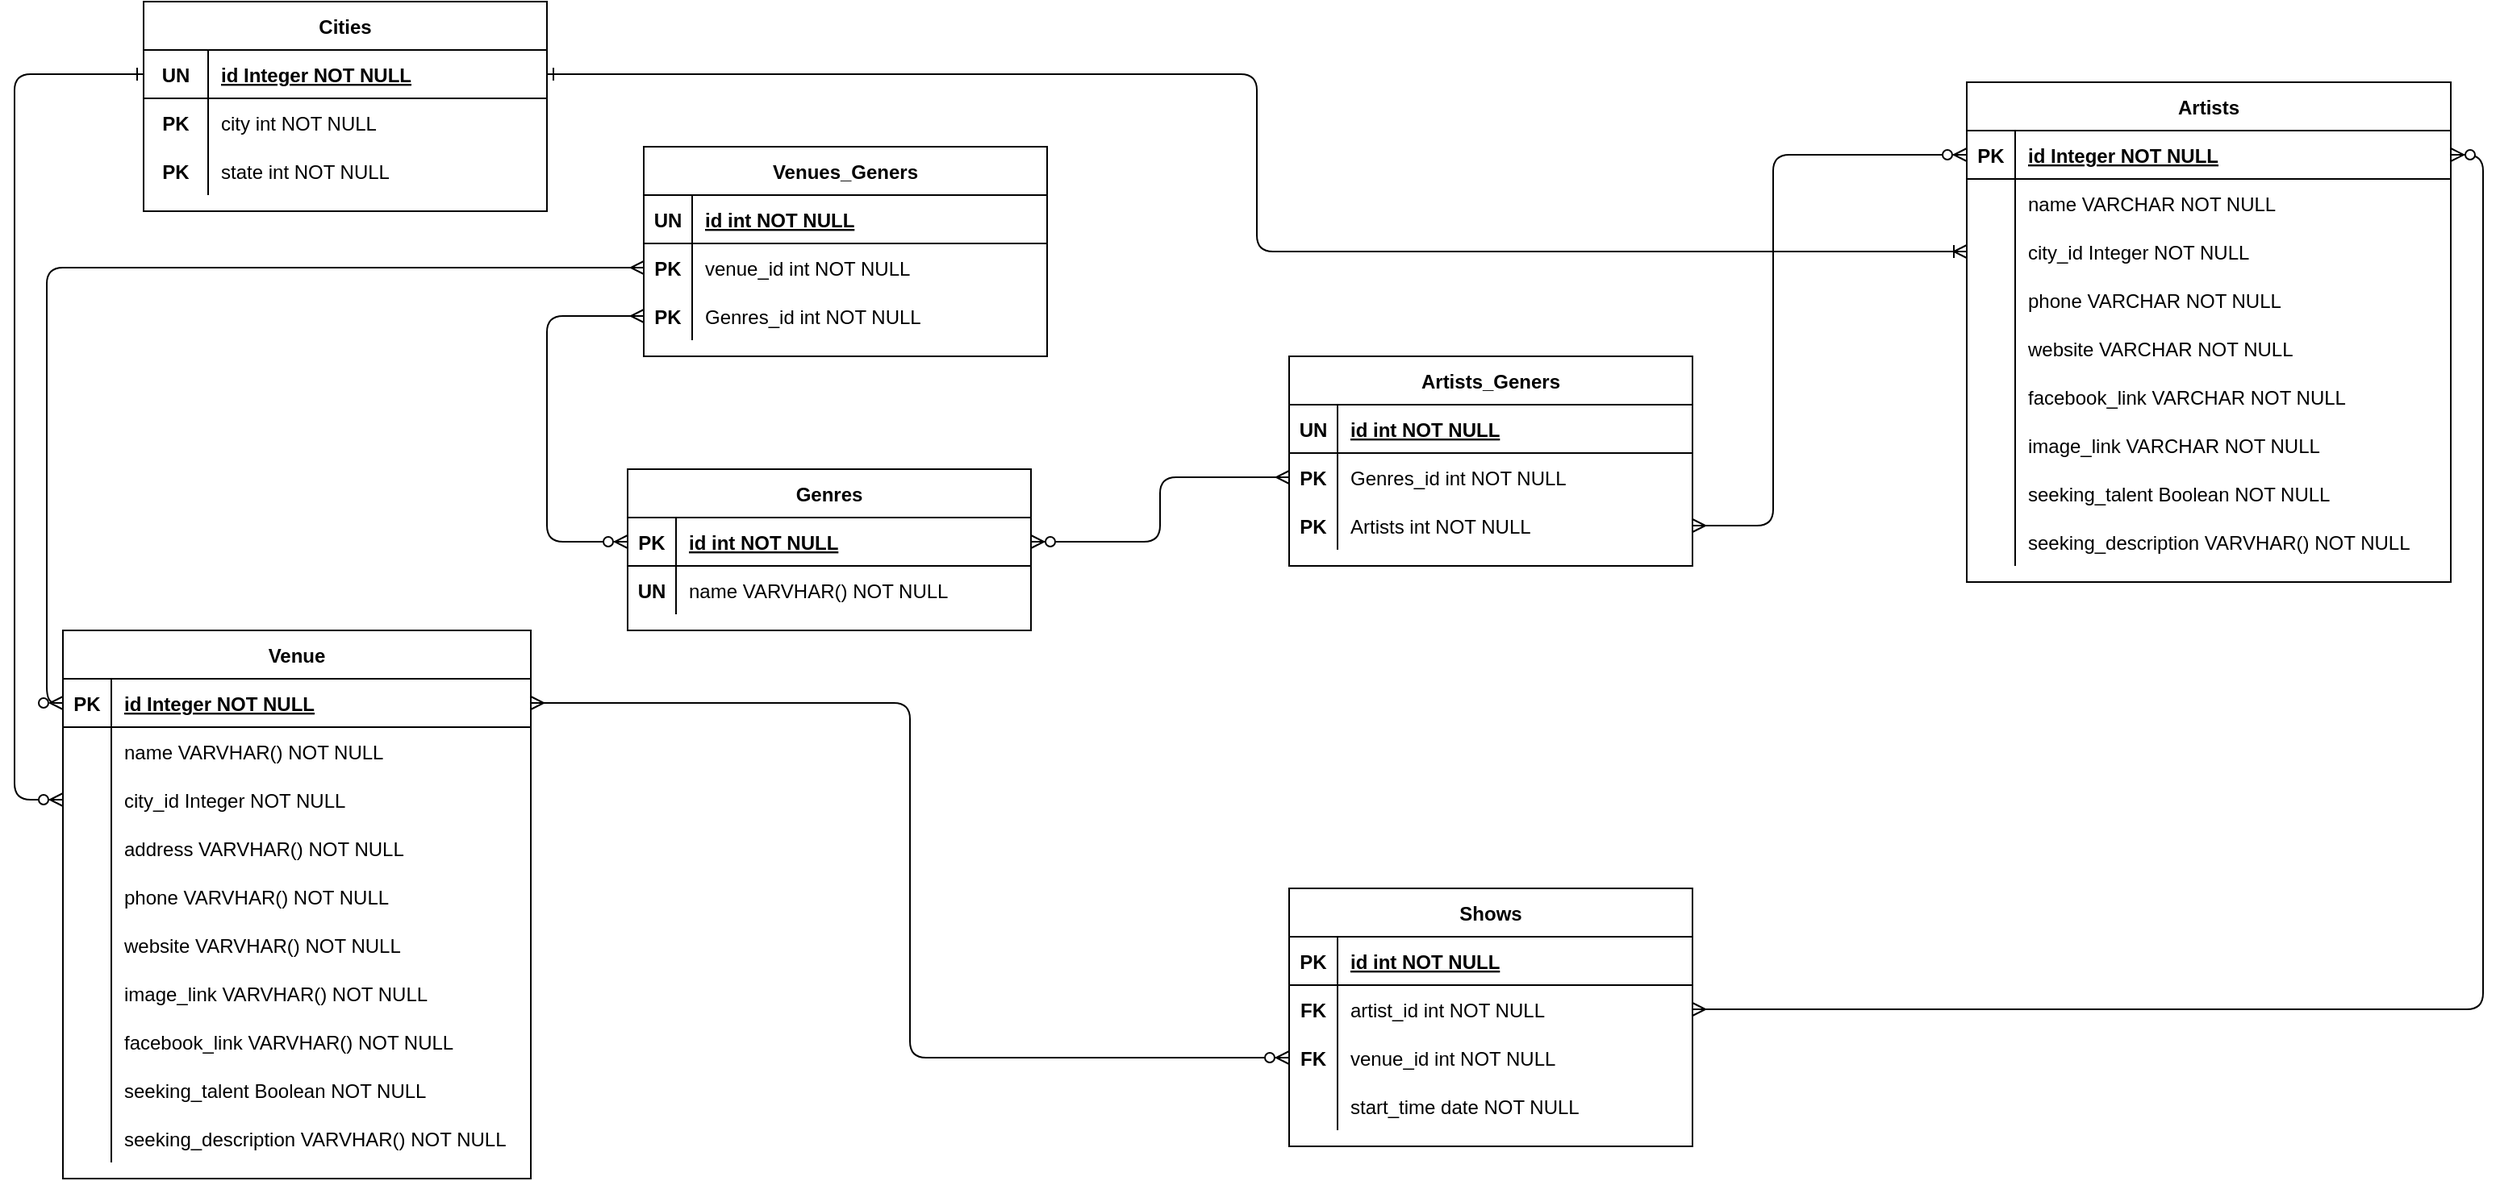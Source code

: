 <mxfile version="14.2.9" type="github">
  <diagram id="R2lEEEUBdFMjLlhIrx00" name="Page-1">
    <mxGraphModel dx="1409" dy="1944" grid="1" gridSize="10" guides="1" tooltips="1" connect="1" arrows="1" fold="1" page="1" pageScale="1" pageWidth="850" pageHeight="1100" math="0" shadow="0" extFonts="Permanent Marker^https://fonts.googleapis.com/css?family=Permanent+Marker">
      <root>
        <mxCell id="0" />
        <mxCell id="1" parent="0" />
        <mxCell id="C-vyLk0tnHw3VtMMgP7b-2" value="Genres" style="shape=table;startSize=30;container=1;collapsible=1;childLayout=tableLayout;fixedRows=1;rowLines=0;fontStyle=1;align=center;resizeLast=1;" parent="1" vertex="1">
          <mxGeometry x="460" y="140" width="250" height="100" as="geometry" />
        </mxCell>
        <mxCell id="C-vyLk0tnHw3VtMMgP7b-3" value="" style="shape=partialRectangle;collapsible=0;dropTarget=0;pointerEvents=0;fillColor=none;points=[[0,0.5],[1,0.5]];portConstraint=eastwest;top=0;left=0;right=0;bottom=1;" parent="C-vyLk0tnHw3VtMMgP7b-2" vertex="1">
          <mxGeometry y="30" width="250" height="30" as="geometry" />
        </mxCell>
        <mxCell id="C-vyLk0tnHw3VtMMgP7b-4" value="PK" style="shape=partialRectangle;overflow=hidden;connectable=0;fillColor=none;top=0;left=0;bottom=0;right=0;fontStyle=1;" parent="C-vyLk0tnHw3VtMMgP7b-3" vertex="1">
          <mxGeometry width="30" height="30" as="geometry" />
        </mxCell>
        <mxCell id="C-vyLk0tnHw3VtMMgP7b-5" value="id int NOT NULL " style="shape=partialRectangle;overflow=hidden;connectable=0;fillColor=none;top=0;left=0;bottom=0;right=0;align=left;spacingLeft=6;fontStyle=5;" parent="C-vyLk0tnHw3VtMMgP7b-3" vertex="1">
          <mxGeometry x="30" width="220" height="30" as="geometry" />
        </mxCell>
        <mxCell id="C-vyLk0tnHw3VtMMgP7b-6" value="" style="shape=partialRectangle;collapsible=0;dropTarget=0;pointerEvents=0;fillColor=none;points=[[0,0.5],[1,0.5]];portConstraint=eastwest;top=0;left=0;right=0;bottom=0;" parent="C-vyLk0tnHw3VtMMgP7b-2" vertex="1">
          <mxGeometry y="60" width="250" height="30" as="geometry" />
        </mxCell>
        <mxCell id="C-vyLk0tnHw3VtMMgP7b-7" value="UN" style="shape=partialRectangle;overflow=hidden;connectable=0;fillColor=none;top=0;left=0;bottom=0;right=0;fontStyle=1" parent="C-vyLk0tnHw3VtMMgP7b-6" vertex="1">
          <mxGeometry width="30" height="30" as="geometry" />
        </mxCell>
        <mxCell id="C-vyLk0tnHw3VtMMgP7b-8" value="name VARVHAR() NOT NULL" style="shape=partialRectangle;overflow=hidden;connectable=0;fillColor=none;top=0;left=0;bottom=0;right=0;align=left;spacingLeft=6;" parent="C-vyLk0tnHw3VtMMgP7b-6" vertex="1">
          <mxGeometry x="30" width="220" height="30" as="geometry" />
        </mxCell>
        <mxCell id="C-vyLk0tnHw3VtMMgP7b-13" value="Shows" style="shape=table;startSize=30;container=1;collapsible=1;childLayout=tableLayout;fixedRows=1;rowLines=0;fontStyle=1;align=center;resizeLast=1;" parent="1" vertex="1">
          <mxGeometry x="870" y="400" width="250" height="160" as="geometry" />
        </mxCell>
        <mxCell id="C-vyLk0tnHw3VtMMgP7b-14" value="" style="shape=partialRectangle;collapsible=0;dropTarget=0;pointerEvents=0;fillColor=none;points=[[0,0.5],[1,0.5]];portConstraint=eastwest;top=0;left=0;right=0;bottom=1;" parent="C-vyLk0tnHw3VtMMgP7b-13" vertex="1">
          <mxGeometry y="30" width="250" height="30" as="geometry" />
        </mxCell>
        <mxCell id="C-vyLk0tnHw3VtMMgP7b-15" value="PK" style="shape=partialRectangle;overflow=hidden;connectable=0;fillColor=none;top=0;left=0;bottom=0;right=0;fontStyle=1;" parent="C-vyLk0tnHw3VtMMgP7b-14" vertex="1">
          <mxGeometry width="30" height="30" as="geometry" />
        </mxCell>
        <mxCell id="C-vyLk0tnHw3VtMMgP7b-16" value="id int NOT NULL " style="shape=partialRectangle;overflow=hidden;connectable=0;fillColor=none;top=0;left=0;bottom=0;right=0;align=left;spacingLeft=6;fontStyle=5;" parent="C-vyLk0tnHw3VtMMgP7b-14" vertex="1">
          <mxGeometry x="30" width="220" height="30" as="geometry" />
        </mxCell>
        <mxCell id="C-vyLk0tnHw3VtMMgP7b-17" value="" style="shape=partialRectangle;collapsible=0;dropTarget=0;pointerEvents=0;fillColor=none;points=[[0,0.5],[1,0.5]];portConstraint=eastwest;top=0;left=0;right=0;bottom=0;" parent="C-vyLk0tnHw3VtMMgP7b-13" vertex="1">
          <mxGeometry y="60" width="250" height="30" as="geometry" />
        </mxCell>
        <mxCell id="C-vyLk0tnHw3VtMMgP7b-18" value="FK" style="shape=partialRectangle;overflow=hidden;connectable=0;fillColor=none;top=0;left=0;bottom=0;right=0;fontStyle=1" parent="C-vyLk0tnHw3VtMMgP7b-17" vertex="1">
          <mxGeometry width="30" height="30" as="geometry" />
        </mxCell>
        <mxCell id="C-vyLk0tnHw3VtMMgP7b-19" value="artist_id int NOT NULL" style="shape=partialRectangle;overflow=hidden;connectable=0;fillColor=none;top=0;left=0;bottom=0;right=0;align=left;spacingLeft=6;" parent="C-vyLk0tnHw3VtMMgP7b-17" vertex="1">
          <mxGeometry x="30" width="220" height="30" as="geometry" />
        </mxCell>
        <mxCell id="C-vyLk0tnHw3VtMMgP7b-20" value="" style="shape=partialRectangle;collapsible=0;dropTarget=0;pointerEvents=0;fillColor=none;points=[[0,0.5],[1,0.5]];portConstraint=eastwest;top=0;left=0;right=0;bottom=0;" parent="C-vyLk0tnHw3VtMMgP7b-13" vertex="1">
          <mxGeometry y="90" width="250" height="30" as="geometry" />
        </mxCell>
        <mxCell id="C-vyLk0tnHw3VtMMgP7b-21" value="FK" style="shape=partialRectangle;overflow=hidden;connectable=0;fillColor=none;top=0;left=0;bottom=0;right=0;fontStyle=1" parent="C-vyLk0tnHw3VtMMgP7b-20" vertex="1">
          <mxGeometry width="30" height="30" as="geometry" />
        </mxCell>
        <mxCell id="C-vyLk0tnHw3VtMMgP7b-22" value="venue_id int NOT NULL" style="shape=partialRectangle;overflow=hidden;connectable=0;fillColor=none;top=0;left=0;bottom=0;right=0;align=left;spacingLeft=6;" parent="C-vyLk0tnHw3VtMMgP7b-20" vertex="1">
          <mxGeometry x="30" width="220" height="30" as="geometry" />
        </mxCell>
        <mxCell id="kt-wemDMzhkv7Ol8r1fz-83" value="" style="shape=partialRectangle;collapsible=0;dropTarget=0;pointerEvents=0;fillColor=none;points=[[0,0.5],[1,0.5]];portConstraint=eastwest;top=0;left=0;right=0;bottom=0;" parent="C-vyLk0tnHw3VtMMgP7b-13" vertex="1">
          <mxGeometry y="120" width="250" height="30" as="geometry" />
        </mxCell>
        <mxCell id="kt-wemDMzhkv7Ol8r1fz-84" value="" style="shape=partialRectangle;overflow=hidden;connectable=0;fillColor=none;top=0;left=0;bottom=0;right=0;" parent="kt-wemDMzhkv7Ol8r1fz-83" vertex="1">
          <mxGeometry width="30" height="30" as="geometry" />
        </mxCell>
        <mxCell id="kt-wemDMzhkv7Ol8r1fz-85" value="start_time date NOT NULL" style="shape=partialRectangle;overflow=hidden;connectable=0;fillColor=none;top=0;left=0;bottom=0;right=0;align=left;spacingLeft=6;" parent="kt-wemDMzhkv7Ol8r1fz-83" vertex="1">
          <mxGeometry x="30" width="220" height="30" as="geometry" />
        </mxCell>
        <mxCell id="C-vyLk0tnHw3VtMMgP7b-23" value="Venue" style="shape=table;startSize=30;container=1;collapsible=1;childLayout=tableLayout;fixedRows=1;rowLines=0;fontStyle=1;align=center;resizeLast=1;" parent="1" vertex="1">
          <mxGeometry x="110" y="240" width="290" height="340" as="geometry" />
        </mxCell>
        <mxCell id="C-vyLk0tnHw3VtMMgP7b-24" value="" style="shape=partialRectangle;collapsible=0;dropTarget=0;pointerEvents=0;fillColor=none;points=[[0,0.5],[1,0.5]];portConstraint=eastwest;top=0;left=0;right=0;bottom=1;" parent="C-vyLk0tnHw3VtMMgP7b-23" vertex="1">
          <mxGeometry y="30" width="290" height="30" as="geometry" />
        </mxCell>
        <mxCell id="C-vyLk0tnHw3VtMMgP7b-25" value="PK" style="shape=partialRectangle;overflow=hidden;connectable=0;fillColor=none;top=0;left=0;bottom=0;right=0;fontStyle=1;" parent="C-vyLk0tnHw3VtMMgP7b-24" vertex="1">
          <mxGeometry width="30" height="30" as="geometry" />
        </mxCell>
        <mxCell id="C-vyLk0tnHw3VtMMgP7b-26" value="id Integer NOT NULL" style="shape=partialRectangle;overflow=hidden;connectable=0;fillColor=none;top=0;left=0;bottom=0;right=0;align=left;spacingLeft=6;fontStyle=5;" parent="C-vyLk0tnHw3VtMMgP7b-24" vertex="1">
          <mxGeometry x="30" width="260" height="30" as="geometry" />
        </mxCell>
        <mxCell id="C-vyLk0tnHw3VtMMgP7b-27" value="" style="shape=partialRectangle;collapsible=0;dropTarget=0;pointerEvents=0;fillColor=none;points=[[0,0.5],[1,0.5]];portConstraint=eastwest;top=0;left=0;right=0;bottom=0;" parent="C-vyLk0tnHw3VtMMgP7b-23" vertex="1">
          <mxGeometry y="60" width="290" height="30" as="geometry" />
        </mxCell>
        <mxCell id="C-vyLk0tnHw3VtMMgP7b-28" value="" style="shape=partialRectangle;overflow=hidden;connectable=0;fillColor=none;top=0;left=0;bottom=0;right=0;" parent="C-vyLk0tnHw3VtMMgP7b-27" vertex="1">
          <mxGeometry width="30" height="30" as="geometry" />
        </mxCell>
        <mxCell id="C-vyLk0tnHw3VtMMgP7b-29" value="name VARVHAR() NOT NULL" style="shape=partialRectangle;overflow=hidden;connectable=0;fillColor=none;top=0;left=0;bottom=0;right=0;align=left;spacingLeft=6;" parent="C-vyLk0tnHw3VtMMgP7b-27" vertex="1">
          <mxGeometry x="30" width="260" height="30" as="geometry" />
        </mxCell>
        <mxCell id="mvlhE45lZacuPsHx_UfC-8" value="" style="shape=partialRectangle;collapsible=0;dropTarget=0;pointerEvents=0;fillColor=none;points=[[0,0.5],[1,0.5]];portConstraint=eastwest;top=0;left=0;right=0;bottom=0;" parent="C-vyLk0tnHw3VtMMgP7b-23" vertex="1">
          <mxGeometry y="90" width="290" height="30" as="geometry" />
        </mxCell>
        <mxCell id="mvlhE45lZacuPsHx_UfC-9" value="" style="shape=partialRectangle;overflow=hidden;connectable=0;fillColor=none;top=0;left=0;bottom=0;right=0;" parent="mvlhE45lZacuPsHx_UfC-8" vertex="1">
          <mxGeometry width="30" height="30" as="geometry" />
        </mxCell>
        <mxCell id="mvlhE45lZacuPsHx_UfC-10" value="city_id Integer NOT NULL" style="shape=partialRectangle;overflow=hidden;connectable=0;fillColor=none;top=0;left=0;bottom=0;right=0;align=left;spacingLeft=6;fontStyle=0" parent="mvlhE45lZacuPsHx_UfC-8" vertex="1">
          <mxGeometry x="30" width="260" height="30" as="geometry" />
        </mxCell>
        <mxCell id="mvlhE45lZacuPsHx_UfC-14" value="" style="shape=partialRectangle;collapsible=0;dropTarget=0;pointerEvents=0;fillColor=none;points=[[0,0.5],[1,0.5]];portConstraint=eastwest;top=0;left=0;right=0;bottom=0;" parent="C-vyLk0tnHw3VtMMgP7b-23" vertex="1">
          <mxGeometry y="120" width="290" height="30" as="geometry" />
        </mxCell>
        <mxCell id="mvlhE45lZacuPsHx_UfC-15" value="" style="shape=partialRectangle;overflow=hidden;connectable=0;fillColor=none;top=0;left=0;bottom=0;right=0;" parent="mvlhE45lZacuPsHx_UfC-14" vertex="1">
          <mxGeometry width="30" height="30" as="geometry" />
        </mxCell>
        <mxCell id="mvlhE45lZacuPsHx_UfC-16" value="address VARVHAR() NOT NULL" style="shape=partialRectangle;overflow=hidden;connectable=0;fillColor=none;top=0;left=0;bottom=0;right=0;align=left;spacingLeft=6;" parent="mvlhE45lZacuPsHx_UfC-14" vertex="1">
          <mxGeometry x="30" width="260" height="30" as="geometry" />
        </mxCell>
        <mxCell id="mvlhE45lZacuPsHx_UfC-17" value="" style="shape=partialRectangle;collapsible=0;dropTarget=0;pointerEvents=0;fillColor=none;points=[[0,0.5],[1,0.5]];portConstraint=eastwest;top=0;left=0;right=0;bottom=0;" parent="C-vyLk0tnHw3VtMMgP7b-23" vertex="1">
          <mxGeometry y="150" width="290" height="30" as="geometry" />
        </mxCell>
        <mxCell id="mvlhE45lZacuPsHx_UfC-18" value="" style="shape=partialRectangle;overflow=hidden;connectable=0;fillColor=none;top=0;left=0;bottom=0;right=0;" parent="mvlhE45lZacuPsHx_UfC-17" vertex="1">
          <mxGeometry width="30" height="30" as="geometry" />
        </mxCell>
        <mxCell id="mvlhE45lZacuPsHx_UfC-19" value="phone VARVHAR() NOT NULL" style="shape=partialRectangle;overflow=hidden;connectable=0;fillColor=none;top=0;left=0;bottom=0;right=0;align=left;spacingLeft=6;" parent="mvlhE45lZacuPsHx_UfC-17" vertex="1">
          <mxGeometry x="30" width="260" height="30" as="geometry" />
        </mxCell>
        <mxCell id="mvlhE45lZacuPsHx_UfC-11" value="" style="shape=partialRectangle;collapsible=0;dropTarget=0;pointerEvents=0;fillColor=none;points=[[0,0.5],[1,0.5]];portConstraint=eastwest;top=0;left=0;right=0;bottom=0;" parent="C-vyLk0tnHw3VtMMgP7b-23" vertex="1">
          <mxGeometry y="180" width="290" height="30" as="geometry" />
        </mxCell>
        <mxCell id="mvlhE45lZacuPsHx_UfC-12" value="" style="shape=partialRectangle;overflow=hidden;connectable=0;fillColor=none;top=0;left=0;bottom=0;right=0;" parent="mvlhE45lZacuPsHx_UfC-11" vertex="1">
          <mxGeometry width="30" height="30" as="geometry" />
        </mxCell>
        <mxCell id="mvlhE45lZacuPsHx_UfC-13" value="website VARVHAR() NOT NULL" style="shape=partialRectangle;overflow=hidden;connectable=0;fillColor=none;top=0;left=0;bottom=0;right=0;align=left;spacingLeft=6;" parent="mvlhE45lZacuPsHx_UfC-11" vertex="1">
          <mxGeometry x="30" width="260" height="30" as="geometry" />
        </mxCell>
        <mxCell id="mvlhE45lZacuPsHx_UfC-20" value="" style="shape=partialRectangle;collapsible=0;dropTarget=0;pointerEvents=0;fillColor=none;points=[[0,0.5],[1,0.5]];portConstraint=eastwest;top=0;left=0;right=0;bottom=0;" parent="C-vyLk0tnHw3VtMMgP7b-23" vertex="1">
          <mxGeometry y="210" width="290" height="30" as="geometry" />
        </mxCell>
        <mxCell id="mvlhE45lZacuPsHx_UfC-21" value="" style="shape=partialRectangle;overflow=hidden;connectable=0;fillColor=none;top=0;left=0;bottom=0;right=0;" parent="mvlhE45lZacuPsHx_UfC-20" vertex="1">
          <mxGeometry width="30" height="30" as="geometry" />
        </mxCell>
        <mxCell id="mvlhE45lZacuPsHx_UfC-22" value="image_link VARVHAR() NOT NULL" style="shape=partialRectangle;overflow=hidden;connectable=0;fillColor=none;top=0;left=0;bottom=0;right=0;align=left;spacingLeft=6;" parent="mvlhE45lZacuPsHx_UfC-20" vertex="1">
          <mxGeometry x="30" width="260" height="30" as="geometry" />
        </mxCell>
        <mxCell id="mvlhE45lZacuPsHx_UfC-23" value="" style="shape=partialRectangle;collapsible=0;dropTarget=0;pointerEvents=0;fillColor=none;points=[[0,0.5],[1,0.5]];portConstraint=eastwest;top=0;left=0;right=0;bottom=0;" parent="C-vyLk0tnHw3VtMMgP7b-23" vertex="1">
          <mxGeometry y="240" width="290" height="30" as="geometry" />
        </mxCell>
        <mxCell id="mvlhE45lZacuPsHx_UfC-24" value="" style="shape=partialRectangle;overflow=hidden;connectable=0;fillColor=none;top=0;left=0;bottom=0;right=0;" parent="mvlhE45lZacuPsHx_UfC-23" vertex="1">
          <mxGeometry width="30" height="30" as="geometry" />
        </mxCell>
        <mxCell id="mvlhE45lZacuPsHx_UfC-25" value="facebook_link VARVHAR() NOT NULL" style="shape=partialRectangle;overflow=hidden;connectable=0;fillColor=none;top=0;left=0;bottom=0;right=0;align=left;spacingLeft=6;" parent="mvlhE45lZacuPsHx_UfC-23" vertex="1">
          <mxGeometry x="30" width="260" height="30" as="geometry" />
        </mxCell>
        <mxCell id="mvlhE45lZacuPsHx_UfC-40" value="" style="shape=partialRectangle;collapsible=0;dropTarget=0;pointerEvents=0;fillColor=none;points=[[0,0.5],[1,0.5]];portConstraint=eastwest;top=0;left=0;right=0;bottom=0;" parent="C-vyLk0tnHw3VtMMgP7b-23" vertex="1">
          <mxGeometry y="270" width="290" height="30" as="geometry" />
        </mxCell>
        <mxCell id="mvlhE45lZacuPsHx_UfC-41" value="" style="shape=partialRectangle;overflow=hidden;connectable=0;fillColor=none;top=0;left=0;bottom=0;right=0;" parent="mvlhE45lZacuPsHx_UfC-40" vertex="1">
          <mxGeometry width="30" height="30" as="geometry" />
        </mxCell>
        <mxCell id="mvlhE45lZacuPsHx_UfC-42" value="seeking_talent Boolean NOT NULL" style="shape=partialRectangle;overflow=hidden;connectable=0;fillColor=none;top=0;left=0;bottom=0;right=0;align=left;spacingLeft=6;" parent="mvlhE45lZacuPsHx_UfC-40" vertex="1">
          <mxGeometry x="30" width="260" height="30" as="geometry" />
        </mxCell>
        <mxCell id="mvlhE45lZacuPsHx_UfC-43" value="" style="shape=partialRectangle;collapsible=0;dropTarget=0;pointerEvents=0;fillColor=none;points=[[0,0.5],[1,0.5]];portConstraint=eastwest;top=0;left=0;right=0;bottom=0;" parent="C-vyLk0tnHw3VtMMgP7b-23" vertex="1">
          <mxGeometry y="300" width="290" height="30" as="geometry" />
        </mxCell>
        <mxCell id="mvlhE45lZacuPsHx_UfC-44" value="" style="shape=partialRectangle;overflow=hidden;connectable=0;fillColor=none;top=0;left=0;bottom=0;right=0;" parent="mvlhE45lZacuPsHx_UfC-43" vertex="1">
          <mxGeometry width="30" height="30" as="geometry" />
        </mxCell>
        <mxCell id="mvlhE45lZacuPsHx_UfC-45" value="seeking_description VARVHAR() NOT NULL" style="shape=partialRectangle;overflow=hidden;connectable=0;fillColor=none;top=0;left=0;bottom=0;right=0;align=left;spacingLeft=6;" parent="mvlhE45lZacuPsHx_UfC-43" vertex="1">
          <mxGeometry x="30" width="260" height="30" as="geometry" />
        </mxCell>
        <mxCell id="mvlhE45lZacuPsHx_UfC-26" value="Cities" style="shape=table;startSize=30;container=1;collapsible=1;childLayout=tableLayout;fixedRows=1;rowLines=0;fontStyle=1;align=center;resizeLast=1;" parent="1" vertex="1">
          <mxGeometry x="160" y="-150" width="250" height="130" as="geometry" />
        </mxCell>
        <mxCell id="mvlhE45lZacuPsHx_UfC-27" value="" style="shape=partialRectangle;collapsible=0;dropTarget=0;pointerEvents=0;fillColor=none;points=[[0,0.5],[1,0.5]];portConstraint=eastwest;top=0;left=0;right=0;bottom=1;" parent="mvlhE45lZacuPsHx_UfC-26" vertex="1">
          <mxGeometry y="30" width="250" height="30" as="geometry" />
        </mxCell>
        <mxCell id="mvlhE45lZacuPsHx_UfC-28" value="UN" style="shape=partialRectangle;overflow=hidden;connectable=0;fillColor=none;top=0;left=0;bottom=0;right=0;fontStyle=1;" parent="mvlhE45lZacuPsHx_UfC-27" vertex="1">
          <mxGeometry width="40" height="30" as="geometry" />
        </mxCell>
        <mxCell id="mvlhE45lZacuPsHx_UfC-29" value="id Integer NOT NULL " style="shape=partialRectangle;overflow=hidden;connectable=0;fillColor=none;top=0;left=0;bottom=0;right=0;align=left;spacingLeft=6;fontStyle=5;" parent="mvlhE45lZacuPsHx_UfC-27" vertex="1">
          <mxGeometry x="40" width="210" height="30" as="geometry" />
        </mxCell>
        <mxCell id="mvlhE45lZacuPsHx_UfC-30" value="" style="shape=partialRectangle;collapsible=0;dropTarget=0;pointerEvents=0;fillColor=none;points=[[0,0.5],[1,0.5]];portConstraint=eastwest;top=0;left=0;right=0;bottom=0;" parent="mvlhE45lZacuPsHx_UfC-26" vertex="1">
          <mxGeometry y="60" width="250" height="30" as="geometry" />
        </mxCell>
        <mxCell id="mvlhE45lZacuPsHx_UfC-31" value="PK" style="shape=partialRectangle;overflow=hidden;connectable=0;fillColor=none;top=0;left=0;bottom=0;right=0;fontStyle=1" parent="mvlhE45lZacuPsHx_UfC-30" vertex="1">
          <mxGeometry width="40" height="30" as="geometry" />
        </mxCell>
        <mxCell id="mvlhE45lZacuPsHx_UfC-32" value="city int NOT NULL" style="shape=partialRectangle;overflow=hidden;connectable=0;fillColor=none;top=0;left=0;bottom=0;right=0;align=left;spacingLeft=6;" parent="mvlhE45lZacuPsHx_UfC-30" vertex="1">
          <mxGeometry x="40" width="210" height="30" as="geometry" />
        </mxCell>
        <mxCell id="mvlhE45lZacuPsHx_UfC-37" value="" style="shape=partialRectangle;collapsible=0;dropTarget=0;pointerEvents=0;fillColor=none;points=[[0,0.5],[1,0.5]];portConstraint=eastwest;top=0;left=0;right=0;bottom=0;" parent="mvlhE45lZacuPsHx_UfC-26" vertex="1">
          <mxGeometry y="90" width="250" height="30" as="geometry" />
        </mxCell>
        <mxCell id="mvlhE45lZacuPsHx_UfC-38" value="PK" style="shape=partialRectangle;overflow=hidden;connectable=0;fillColor=none;top=0;left=0;bottom=0;right=0;fontStyle=1" parent="mvlhE45lZacuPsHx_UfC-37" vertex="1">
          <mxGeometry width="40" height="30" as="geometry" />
        </mxCell>
        <mxCell id="mvlhE45lZacuPsHx_UfC-39" value="state int NOT NULL" style="shape=partialRectangle;overflow=hidden;connectable=0;fillColor=none;top=0;left=0;bottom=0;right=0;align=left;spacingLeft=6;" parent="mvlhE45lZacuPsHx_UfC-37" vertex="1">
          <mxGeometry x="40" width="210" height="30" as="geometry" />
        </mxCell>
        <mxCell id="mvlhE45lZacuPsHx_UfC-36" value="" style="endArrow=ERzeroToMany;startArrow=ERone;endFill=1;startFill=0;entryX=0;entryY=0.5;entryDx=0;entryDy=0;exitX=0;exitY=0.5;exitDx=0;exitDy=0;edgeStyle=elbowEdgeStyle;elbow=vertical;" parent="1" source="mvlhE45lZacuPsHx_UfC-27" target="mvlhE45lZacuPsHx_UfC-8" edge="1">
          <mxGeometry width="100" height="100" relative="1" as="geometry">
            <mxPoint x="20" y="-40" as="sourcePoint" />
            <mxPoint x="110" y="60" as="targetPoint" />
            <Array as="points">
              <mxPoint x="80" y="70" />
            </Array>
          </mxGeometry>
        </mxCell>
        <mxCell id="kt-wemDMzhkv7Ol8r1fz-1" value="Artists" style="shape=table;startSize=30;container=1;collapsible=1;childLayout=tableLayout;fixedRows=1;rowLines=0;fontStyle=1;align=center;resizeLast=1;" parent="1" vertex="1">
          <mxGeometry x="1290" y="-100" width="300" height="310" as="geometry" />
        </mxCell>
        <mxCell id="kt-wemDMzhkv7Ol8r1fz-2" value="" style="shape=partialRectangle;collapsible=0;dropTarget=0;pointerEvents=0;fillColor=none;points=[[0,0.5],[1,0.5]];portConstraint=eastwest;top=0;left=0;right=0;bottom=1;" parent="kt-wemDMzhkv7Ol8r1fz-1" vertex="1">
          <mxGeometry y="30" width="300" height="30" as="geometry" />
        </mxCell>
        <mxCell id="kt-wemDMzhkv7Ol8r1fz-3" value="PK" style="shape=partialRectangle;overflow=hidden;connectable=0;fillColor=none;top=0;left=0;bottom=0;right=0;fontStyle=1;" parent="kt-wemDMzhkv7Ol8r1fz-2" vertex="1">
          <mxGeometry width="30" height="30" as="geometry" />
        </mxCell>
        <mxCell id="kt-wemDMzhkv7Ol8r1fz-4" value="id Integer NOT NULL" style="shape=partialRectangle;overflow=hidden;connectable=0;fillColor=none;top=0;left=0;bottom=0;right=0;align=left;spacingLeft=6;fontStyle=5;" parent="kt-wemDMzhkv7Ol8r1fz-2" vertex="1">
          <mxGeometry x="30" width="270" height="30" as="geometry" />
        </mxCell>
        <mxCell id="kt-wemDMzhkv7Ol8r1fz-5" value="" style="shape=partialRectangle;collapsible=0;dropTarget=0;pointerEvents=0;fillColor=none;points=[[0,0.5],[1,0.5]];portConstraint=eastwest;top=0;left=0;right=0;bottom=0;" parent="kt-wemDMzhkv7Ol8r1fz-1" vertex="1">
          <mxGeometry y="60" width="300" height="30" as="geometry" />
        </mxCell>
        <mxCell id="kt-wemDMzhkv7Ol8r1fz-6" value="" style="shape=partialRectangle;overflow=hidden;connectable=0;fillColor=none;top=0;left=0;bottom=0;right=0;" parent="kt-wemDMzhkv7Ol8r1fz-5" vertex="1">
          <mxGeometry width="30" height="30" as="geometry" />
        </mxCell>
        <mxCell id="kt-wemDMzhkv7Ol8r1fz-7" value="name VARCHAR NOT NULL" style="shape=partialRectangle;overflow=hidden;connectable=0;fillColor=none;top=0;left=0;bottom=0;right=0;align=left;spacingLeft=6;" parent="kt-wemDMzhkv7Ol8r1fz-5" vertex="1">
          <mxGeometry x="30" width="270" height="30" as="geometry" />
        </mxCell>
        <mxCell id="kt-wemDMzhkv7Ol8r1fz-8" value="" style="shape=partialRectangle;collapsible=0;dropTarget=0;pointerEvents=0;fillColor=none;points=[[0,0.5],[1,0.5]];portConstraint=eastwest;top=0;left=0;right=0;bottom=0;" parent="kt-wemDMzhkv7Ol8r1fz-1" vertex="1">
          <mxGeometry y="90" width="300" height="30" as="geometry" />
        </mxCell>
        <mxCell id="kt-wemDMzhkv7Ol8r1fz-9" value="" style="shape=partialRectangle;overflow=hidden;connectable=0;fillColor=none;top=0;left=0;bottom=0;right=0;" parent="kt-wemDMzhkv7Ol8r1fz-8" vertex="1">
          <mxGeometry width="30" height="30" as="geometry" />
        </mxCell>
        <mxCell id="kt-wemDMzhkv7Ol8r1fz-10" value="city_id Integer NOT NULL" style="shape=partialRectangle;overflow=hidden;connectable=0;fillColor=none;top=0;left=0;bottom=0;right=0;align=left;spacingLeft=6;" parent="kt-wemDMzhkv7Ol8r1fz-8" vertex="1">
          <mxGeometry x="30" width="270" height="30" as="geometry" />
        </mxCell>
        <mxCell id="kt-wemDMzhkv7Ol8r1fz-41" value="" style="shape=partialRectangle;collapsible=0;dropTarget=0;pointerEvents=0;fillColor=none;points=[[0,0.5],[1,0.5]];portConstraint=eastwest;top=0;left=0;right=0;bottom=0;" parent="kt-wemDMzhkv7Ol8r1fz-1" vertex="1">
          <mxGeometry y="120" width="300" height="30" as="geometry" />
        </mxCell>
        <mxCell id="kt-wemDMzhkv7Ol8r1fz-42" value="" style="shape=partialRectangle;overflow=hidden;connectable=0;fillColor=none;top=0;left=0;bottom=0;right=0;" parent="kt-wemDMzhkv7Ol8r1fz-41" vertex="1">
          <mxGeometry width="30" height="30" as="geometry" />
        </mxCell>
        <mxCell id="kt-wemDMzhkv7Ol8r1fz-43" value="phone VARCHAR NOT NULL" style="shape=partialRectangle;overflow=hidden;connectable=0;fillColor=none;top=0;left=0;bottom=0;right=0;align=left;spacingLeft=6;" parent="kt-wemDMzhkv7Ol8r1fz-41" vertex="1">
          <mxGeometry x="30" width="270" height="30" as="geometry" />
        </mxCell>
        <mxCell id="kt-wemDMzhkv7Ol8r1fz-44" value="" style="shape=partialRectangle;collapsible=0;dropTarget=0;pointerEvents=0;fillColor=none;points=[[0,0.5],[1,0.5]];portConstraint=eastwest;top=0;left=0;right=0;bottom=0;" parent="kt-wemDMzhkv7Ol8r1fz-1" vertex="1">
          <mxGeometry y="150" width="300" height="30" as="geometry" />
        </mxCell>
        <mxCell id="kt-wemDMzhkv7Ol8r1fz-45" value="" style="shape=partialRectangle;overflow=hidden;connectable=0;fillColor=none;top=0;left=0;bottom=0;right=0;" parent="kt-wemDMzhkv7Ol8r1fz-44" vertex="1">
          <mxGeometry width="30" height="30" as="geometry" />
        </mxCell>
        <mxCell id="kt-wemDMzhkv7Ol8r1fz-46" value="website VARCHAR NOT NULL" style="shape=partialRectangle;overflow=hidden;connectable=0;fillColor=none;top=0;left=0;bottom=0;right=0;align=left;spacingLeft=6;" parent="kt-wemDMzhkv7Ol8r1fz-44" vertex="1">
          <mxGeometry x="30" width="270" height="30" as="geometry" />
        </mxCell>
        <mxCell id="kt-wemDMzhkv7Ol8r1fz-47" value="" style="shape=partialRectangle;collapsible=0;dropTarget=0;pointerEvents=0;fillColor=none;points=[[0,0.5],[1,0.5]];portConstraint=eastwest;top=0;left=0;right=0;bottom=0;" parent="kt-wemDMzhkv7Ol8r1fz-1" vertex="1">
          <mxGeometry y="180" width="300" height="30" as="geometry" />
        </mxCell>
        <mxCell id="kt-wemDMzhkv7Ol8r1fz-48" value="" style="shape=partialRectangle;overflow=hidden;connectable=0;fillColor=none;top=0;left=0;bottom=0;right=0;" parent="kt-wemDMzhkv7Ol8r1fz-47" vertex="1">
          <mxGeometry width="30" height="30" as="geometry" />
        </mxCell>
        <mxCell id="kt-wemDMzhkv7Ol8r1fz-49" value="facebook_link VARCHAR NOT NULL" style="shape=partialRectangle;overflow=hidden;connectable=0;fillColor=none;top=0;left=0;bottom=0;right=0;align=left;spacingLeft=6;" parent="kt-wemDMzhkv7Ol8r1fz-47" vertex="1">
          <mxGeometry x="30" width="270" height="30" as="geometry" />
        </mxCell>
        <mxCell id="kt-wemDMzhkv7Ol8r1fz-69" value="" style="shape=partialRectangle;collapsible=0;dropTarget=0;pointerEvents=0;fillColor=none;points=[[0,0.5],[1,0.5]];portConstraint=eastwest;top=0;left=0;right=0;bottom=0;" parent="kt-wemDMzhkv7Ol8r1fz-1" vertex="1">
          <mxGeometry y="210" width="300" height="30" as="geometry" />
        </mxCell>
        <mxCell id="kt-wemDMzhkv7Ol8r1fz-70" value="" style="shape=partialRectangle;overflow=hidden;connectable=0;fillColor=none;top=0;left=0;bottom=0;right=0;" parent="kt-wemDMzhkv7Ol8r1fz-69" vertex="1">
          <mxGeometry width="30" height="30" as="geometry" />
        </mxCell>
        <mxCell id="kt-wemDMzhkv7Ol8r1fz-71" value="image_link VARCHAR NOT NULL" style="shape=partialRectangle;overflow=hidden;connectable=0;fillColor=none;top=0;left=0;bottom=0;right=0;align=left;spacingLeft=6;" parent="kt-wemDMzhkv7Ol8r1fz-69" vertex="1">
          <mxGeometry x="30" width="270" height="30" as="geometry" />
        </mxCell>
        <mxCell id="kt-wemDMzhkv7Ol8r1fz-74" value="" style="shape=partialRectangle;collapsible=0;dropTarget=0;pointerEvents=0;fillColor=none;points=[[0,0.5],[1,0.5]];portConstraint=eastwest;top=0;left=0;right=0;bottom=0;" parent="kt-wemDMzhkv7Ol8r1fz-1" vertex="1">
          <mxGeometry y="240" width="300" height="30" as="geometry" />
        </mxCell>
        <mxCell id="kt-wemDMzhkv7Ol8r1fz-75" value="" style="shape=partialRectangle;overflow=hidden;connectable=0;fillColor=none;top=0;left=0;bottom=0;right=0;" parent="kt-wemDMzhkv7Ol8r1fz-74" vertex="1">
          <mxGeometry width="30" height="30" as="geometry" />
        </mxCell>
        <mxCell id="kt-wemDMzhkv7Ol8r1fz-76" value="seeking_talent Boolean NOT NULL" style="shape=partialRectangle;overflow=hidden;connectable=0;fillColor=none;top=0;left=0;bottom=0;right=0;align=left;spacingLeft=6;" parent="kt-wemDMzhkv7Ol8r1fz-74" vertex="1">
          <mxGeometry x="30" width="270" height="30" as="geometry" />
        </mxCell>
        <mxCell id="kt-wemDMzhkv7Ol8r1fz-77" value="" style="shape=partialRectangle;collapsible=0;dropTarget=0;pointerEvents=0;fillColor=none;points=[[0,0.5],[1,0.5]];portConstraint=eastwest;top=0;left=0;right=0;bottom=0;" parent="kt-wemDMzhkv7Ol8r1fz-1" vertex="1">
          <mxGeometry y="270" width="300" height="30" as="geometry" />
        </mxCell>
        <mxCell id="kt-wemDMzhkv7Ol8r1fz-78" value="" style="shape=partialRectangle;overflow=hidden;connectable=0;fillColor=none;top=0;left=0;bottom=0;right=0;" parent="kt-wemDMzhkv7Ol8r1fz-77" vertex="1">
          <mxGeometry width="30" height="30" as="geometry" />
        </mxCell>
        <mxCell id="kt-wemDMzhkv7Ol8r1fz-79" value="seeking_description VARVHAR() NOT NULL" style="shape=partialRectangle;overflow=hidden;connectable=0;fillColor=none;top=0;left=0;bottom=0;right=0;align=left;spacingLeft=6;" parent="kt-wemDMzhkv7Ol8r1fz-77" vertex="1">
          <mxGeometry x="30" width="270" height="30" as="geometry" />
        </mxCell>
        <mxCell id="kt-wemDMzhkv7Ol8r1fz-12" value="Venues_Geners" style="shape=table;startSize=30;container=1;collapsible=1;childLayout=tableLayout;fixedRows=1;rowLines=0;fontStyle=1;align=center;resizeLast=1;" parent="1" vertex="1">
          <mxGeometry x="470" y="-60" width="250" height="130" as="geometry" />
        </mxCell>
        <mxCell id="kt-wemDMzhkv7Ol8r1fz-13" value="" style="shape=partialRectangle;collapsible=0;dropTarget=0;pointerEvents=0;fillColor=none;points=[[0,0.5],[1,0.5]];portConstraint=eastwest;top=0;left=0;right=0;bottom=1;" parent="kt-wemDMzhkv7Ol8r1fz-12" vertex="1">
          <mxGeometry y="30" width="250" height="30" as="geometry" />
        </mxCell>
        <mxCell id="kt-wemDMzhkv7Ol8r1fz-14" value="UN" style="shape=partialRectangle;overflow=hidden;connectable=0;fillColor=none;top=0;left=0;bottom=0;right=0;fontStyle=1;" parent="kt-wemDMzhkv7Ol8r1fz-13" vertex="1">
          <mxGeometry width="30" height="30" as="geometry" />
        </mxCell>
        <mxCell id="kt-wemDMzhkv7Ol8r1fz-15" value="id int NOT NULL " style="shape=partialRectangle;overflow=hidden;connectable=0;fillColor=none;top=0;left=0;bottom=0;right=0;align=left;spacingLeft=6;fontStyle=5;" parent="kt-wemDMzhkv7Ol8r1fz-13" vertex="1">
          <mxGeometry x="30" width="220" height="30" as="geometry" />
        </mxCell>
        <mxCell id="kt-wemDMzhkv7Ol8r1fz-16" value="" style="shape=partialRectangle;collapsible=0;dropTarget=0;pointerEvents=0;fillColor=none;points=[[0,0.5],[1,0.5]];portConstraint=eastwest;top=0;left=0;right=0;bottom=0;" parent="kt-wemDMzhkv7Ol8r1fz-12" vertex="1">
          <mxGeometry y="60" width="250" height="30" as="geometry" />
        </mxCell>
        <mxCell id="kt-wemDMzhkv7Ol8r1fz-17" value="PK" style="shape=partialRectangle;overflow=hidden;connectable=0;fillColor=none;top=0;left=0;bottom=0;right=0;fontStyle=1" parent="kt-wemDMzhkv7Ol8r1fz-16" vertex="1">
          <mxGeometry width="30" height="30" as="geometry" />
        </mxCell>
        <mxCell id="kt-wemDMzhkv7Ol8r1fz-18" value="venue_id int NOT NULL" style="shape=partialRectangle;overflow=hidden;connectable=0;fillColor=none;top=0;left=0;bottom=0;right=0;align=left;spacingLeft=6;" parent="kt-wemDMzhkv7Ol8r1fz-16" vertex="1">
          <mxGeometry x="30" width="220" height="30" as="geometry" />
        </mxCell>
        <mxCell id="kt-wemDMzhkv7Ol8r1fz-22" value="" style="shape=partialRectangle;collapsible=0;dropTarget=0;pointerEvents=0;fillColor=none;points=[[0,0.5],[1,0.5]];portConstraint=eastwest;top=0;left=0;right=0;bottom=0;" parent="kt-wemDMzhkv7Ol8r1fz-12" vertex="1">
          <mxGeometry y="90" width="250" height="30" as="geometry" />
        </mxCell>
        <mxCell id="kt-wemDMzhkv7Ol8r1fz-23" value="PK" style="shape=partialRectangle;overflow=hidden;connectable=0;fillColor=none;top=0;left=0;bottom=0;right=0;fontStyle=1" parent="kt-wemDMzhkv7Ol8r1fz-22" vertex="1">
          <mxGeometry width="30" height="30" as="geometry" />
        </mxCell>
        <mxCell id="kt-wemDMzhkv7Ol8r1fz-24" value="Genres_id int NOT NULL" style="shape=partialRectangle;overflow=hidden;connectable=0;fillColor=none;top=0;left=0;bottom=0;right=0;align=left;spacingLeft=6;" parent="kt-wemDMzhkv7Ol8r1fz-22" vertex="1">
          <mxGeometry x="30" width="220" height="30" as="geometry" />
        </mxCell>
        <mxCell id="kt-wemDMzhkv7Ol8r1fz-25" value="" style="endArrow=ERzeroToMany;startArrow=ERmany;endFill=1;startFill=0;entryX=0;entryY=0.5;entryDx=0;entryDy=0;edgeStyle=elbowEdgeStyle;exitX=0;exitY=0.5;exitDx=0;exitDy=0;" parent="1" source="kt-wemDMzhkv7Ol8r1fz-16" target="C-vyLk0tnHw3VtMMgP7b-24" edge="1">
          <mxGeometry width="100" height="100" relative="1" as="geometry">
            <mxPoint x="410" y="20" as="sourcePoint" />
            <mxPoint x="160" y="340" as="targetPoint" />
            <Array as="points">
              <mxPoint x="100" y="110" />
            </Array>
          </mxGeometry>
        </mxCell>
        <mxCell id="kt-wemDMzhkv7Ol8r1fz-26" value="" style="endArrow=ERzeroToMany;startArrow=ERmany;endFill=1;startFill=0;entryX=0;entryY=0.5;entryDx=0;entryDy=0;edgeStyle=elbowEdgeStyle;exitX=0;exitY=0.5;exitDx=0;exitDy=0;" parent="1" source="kt-wemDMzhkv7Ol8r1fz-22" target="C-vyLk0tnHw3VtMMgP7b-3" edge="1">
          <mxGeometry width="100" height="100" relative="1" as="geometry">
            <mxPoint x="417.5" y="100" as="sourcePoint" />
            <mxPoint x="102.5" y="220" as="targetPoint" />
            <Array as="points">
              <mxPoint x="410" y="130" />
              <mxPoint x="92.5" y="145" />
            </Array>
          </mxGeometry>
        </mxCell>
        <mxCell id="kt-wemDMzhkv7Ol8r1fz-27" value="Artists_Geners" style="shape=table;startSize=30;container=1;collapsible=1;childLayout=tableLayout;fixedRows=1;rowLines=0;fontStyle=1;align=center;resizeLast=1;" parent="1" vertex="1">
          <mxGeometry x="870" y="70" width="250" height="130" as="geometry" />
        </mxCell>
        <mxCell id="kt-wemDMzhkv7Ol8r1fz-28" value="" style="shape=partialRectangle;collapsible=0;dropTarget=0;pointerEvents=0;fillColor=none;points=[[0,0.5],[1,0.5]];portConstraint=eastwest;top=0;left=0;right=0;bottom=1;" parent="kt-wemDMzhkv7Ol8r1fz-27" vertex="1">
          <mxGeometry y="30" width="250" height="30" as="geometry" />
        </mxCell>
        <mxCell id="kt-wemDMzhkv7Ol8r1fz-29" value="UN" style="shape=partialRectangle;overflow=hidden;connectable=0;fillColor=none;top=0;left=0;bottom=0;right=0;fontStyle=1;" parent="kt-wemDMzhkv7Ol8r1fz-28" vertex="1">
          <mxGeometry width="30" height="30" as="geometry" />
        </mxCell>
        <mxCell id="kt-wemDMzhkv7Ol8r1fz-30" value="id int NOT NULL " style="shape=partialRectangle;overflow=hidden;connectable=0;fillColor=none;top=0;left=0;bottom=0;right=0;align=left;spacingLeft=6;fontStyle=5;" parent="kt-wemDMzhkv7Ol8r1fz-28" vertex="1">
          <mxGeometry x="30" width="220" height="30" as="geometry" />
        </mxCell>
        <mxCell id="kt-wemDMzhkv7Ol8r1fz-31" value="" style="shape=partialRectangle;collapsible=0;dropTarget=0;pointerEvents=0;fillColor=none;points=[[0,0.5],[1,0.5]];portConstraint=eastwest;top=0;left=0;right=0;bottom=0;" parent="kt-wemDMzhkv7Ol8r1fz-27" vertex="1">
          <mxGeometry y="60" width="250" height="30" as="geometry" />
        </mxCell>
        <mxCell id="kt-wemDMzhkv7Ol8r1fz-32" value="PK" style="shape=partialRectangle;overflow=hidden;connectable=0;fillColor=none;top=0;left=0;bottom=0;right=0;fontStyle=1" parent="kt-wemDMzhkv7Ol8r1fz-31" vertex="1">
          <mxGeometry width="30" height="30" as="geometry" />
        </mxCell>
        <mxCell id="kt-wemDMzhkv7Ol8r1fz-33" value="Genres_id int NOT NULL" style="shape=partialRectangle;overflow=hidden;connectable=0;fillColor=none;top=0;left=0;bottom=0;right=0;align=left;spacingLeft=6;" parent="kt-wemDMzhkv7Ol8r1fz-31" vertex="1">
          <mxGeometry x="30" width="220" height="30" as="geometry" />
        </mxCell>
        <mxCell id="kt-wemDMzhkv7Ol8r1fz-34" value="" style="shape=partialRectangle;collapsible=0;dropTarget=0;pointerEvents=0;fillColor=none;points=[[0,0.5],[1,0.5]];portConstraint=eastwest;top=0;left=0;right=0;bottom=0;" parent="kt-wemDMzhkv7Ol8r1fz-27" vertex="1">
          <mxGeometry y="90" width="250" height="30" as="geometry" />
        </mxCell>
        <mxCell id="kt-wemDMzhkv7Ol8r1fz-35" value="PK" style="shape=partialRectangle;overflow=hidden;connectable=0;fillColor=none;top=0;left=0;bottom=0;right=0;fontStyle=1" parent="kt-wemDMzhkv7Ol8r1fz-34" vertex="1">
          <mxGeometry width="30" height="30" as="geometry" />
        </mxCell>
        <mxCell id="kt-wemDMzhkv7Ol8r1fz-36" value="Artists int NOT NULL" style="shape=partialRectangle;overflow=hidden;connectable=0;fillColor=none;top=0;left=0;bottom=0;right=0;align=left;spacingLeft=6;" parent="kt-wemDMzhkv7Ol8r1fz-34" vertex="1">
          <mxGeometry x="30" width="220" height="30" as="geometry" />
        </mxCell>
        <mxCell id="kt-wemDMzhkv7Ol8r1fz-37" value="" style="endArrow=ERzeroToMany;startArrow=ERmany;endFill=1;startFill=0;entryX=0;entryY=0.5;entryDx=0;entryDy=0;edgeStyle=elbowEdgeStyle;" parent="1" source="kt-wemDMzhkv7Ol8r1fz-34" target="kt-wemDMzhkv7Ol8r1fz-2" edge="1">
          <mxGeometry width="100" height="100" relative="1" as="geometry">
            <mxPoint x="755" y="90" as="sourcePoint" />
            <mxPoint x="755" y="180" as="targetPoint" />
            <Array as="points">
              <mxPoint x="1170" y="30" />
              <mxPoint x="740" y="125" />
              <mxPoint x="422.5" y="140" />
            </Array>
          </mxGeometry>
        </mxCell>
        <mxCell id="kt-wemDMzhkv7Ol8r1fz-38" value="" style="endArrow=ERzeroToMany;startArrow=ERmany;endFill=1;startFill=0;edgeStyle=elbowEdgeStyle;exitX=0;exitY=0.5;exitDx=0;exitDy=0;entryX=1;entryY=0.5;entryDx=0;entryDy=0;" parent="1" source="kt-wemDMzhkv7Ol8r1fz-31" target="C-vyLk0tnHw3VtMMgP7b-3" edge="1">
          <mxGeometry width="100" height="100" relative="1" as="geometry">
            <mxPoint x="755" y="70" as="sourcePoint" />
            <mxPoint x="720" y="170" as="targetPoint" />
          </mxGeometry>
        </mxCell>
        <mxCell id="kt-wemDMzhkv7Ol8r1fz-39" value="" style="endArrow=ERoneToMany;startArrow=ERone;endFill=0;startFill=0;exitX=1;exitY=0.5;exitDx=0;exitDy=0;edgeStyle=elbowEdgeStyle;rounded=1;entryX=0;entryY=0.5;entryDx=0;entryDy=0;" parent="1" source="mvlhE45lZacuPsHx_UfC-27" target="kt-wemDMzhkv7Ol8r1fz-8" edge="1">
          <mxGeometry width="100" height="100" relative="1" as="geometry">
            <mxPoint x="390" y="-40" as="sourcePoint" />
            <mxPoint x="1270" y="5" as="targetPoint" />
          </mxGeometry>
        </mxCell>
        <mxCell id="kt-wemDMzhkv7Ol8r1fz-86" value="" style="endArrow=ERzeroToMany;startArrow=ERmany;endFill=1;startFill=0;entryX=1;entryY=0.5;entryDx=0;entryDy=0;edgeStyle=elbowEdgeStyle;exitX=1;exitY=0.5;exitDx=0;exitDy=0;" parent="1" source="C-vyLk0tnHw3VtMMgP7b-17" target="kt-wemDMzhkv7Ol8r1fz-2" edge="1">
          <mxGeometry width="100" height="100" relative="1" as="geometry">
            <mxPoint x="1560.0" y="410" as="sourcePoint" />
            <mxPoint x="1730" y="230" as="targetPoint" />
            <Array as="points">
              <mxPoint x="1610" y="315" />
              <mxPoint x="1180" y="410" />
              <mxPoint x="862.5" y="425" />
            </Array>
          </mxGeometry>
        </mxCell>
        <mxCell id="kt-wemDMzhkv7Ol8r1fz-88" value="" style="endArrow=ERzeroToMany;startArrow=ERmany;endFill=1;startFill=0;entryX=0;entryY=0.5;entryDx=0;entryDy=0;edgeStyle=elbowEdgeStyle;exitX=1;exitY=0.5;exitDx=0;exitDy=0;" parent="1" source="C-vyLk0tnHw3VtMMgP7b-24" target="C-vyLk0tnHw3VtMMgP7b-20" edge="1">
          <mxGeometry width="100" height="100" relative="1" as="geometry">
            <mxPoint x="680" y="440" as="sourcePoint" />
            <mxPoint x="1240" y="370" as="targetPoint" />
          </mxGeometry>
        </mxCell>
      </root>
    </mxGraphModel>
  </diagram>
</mxfile>
